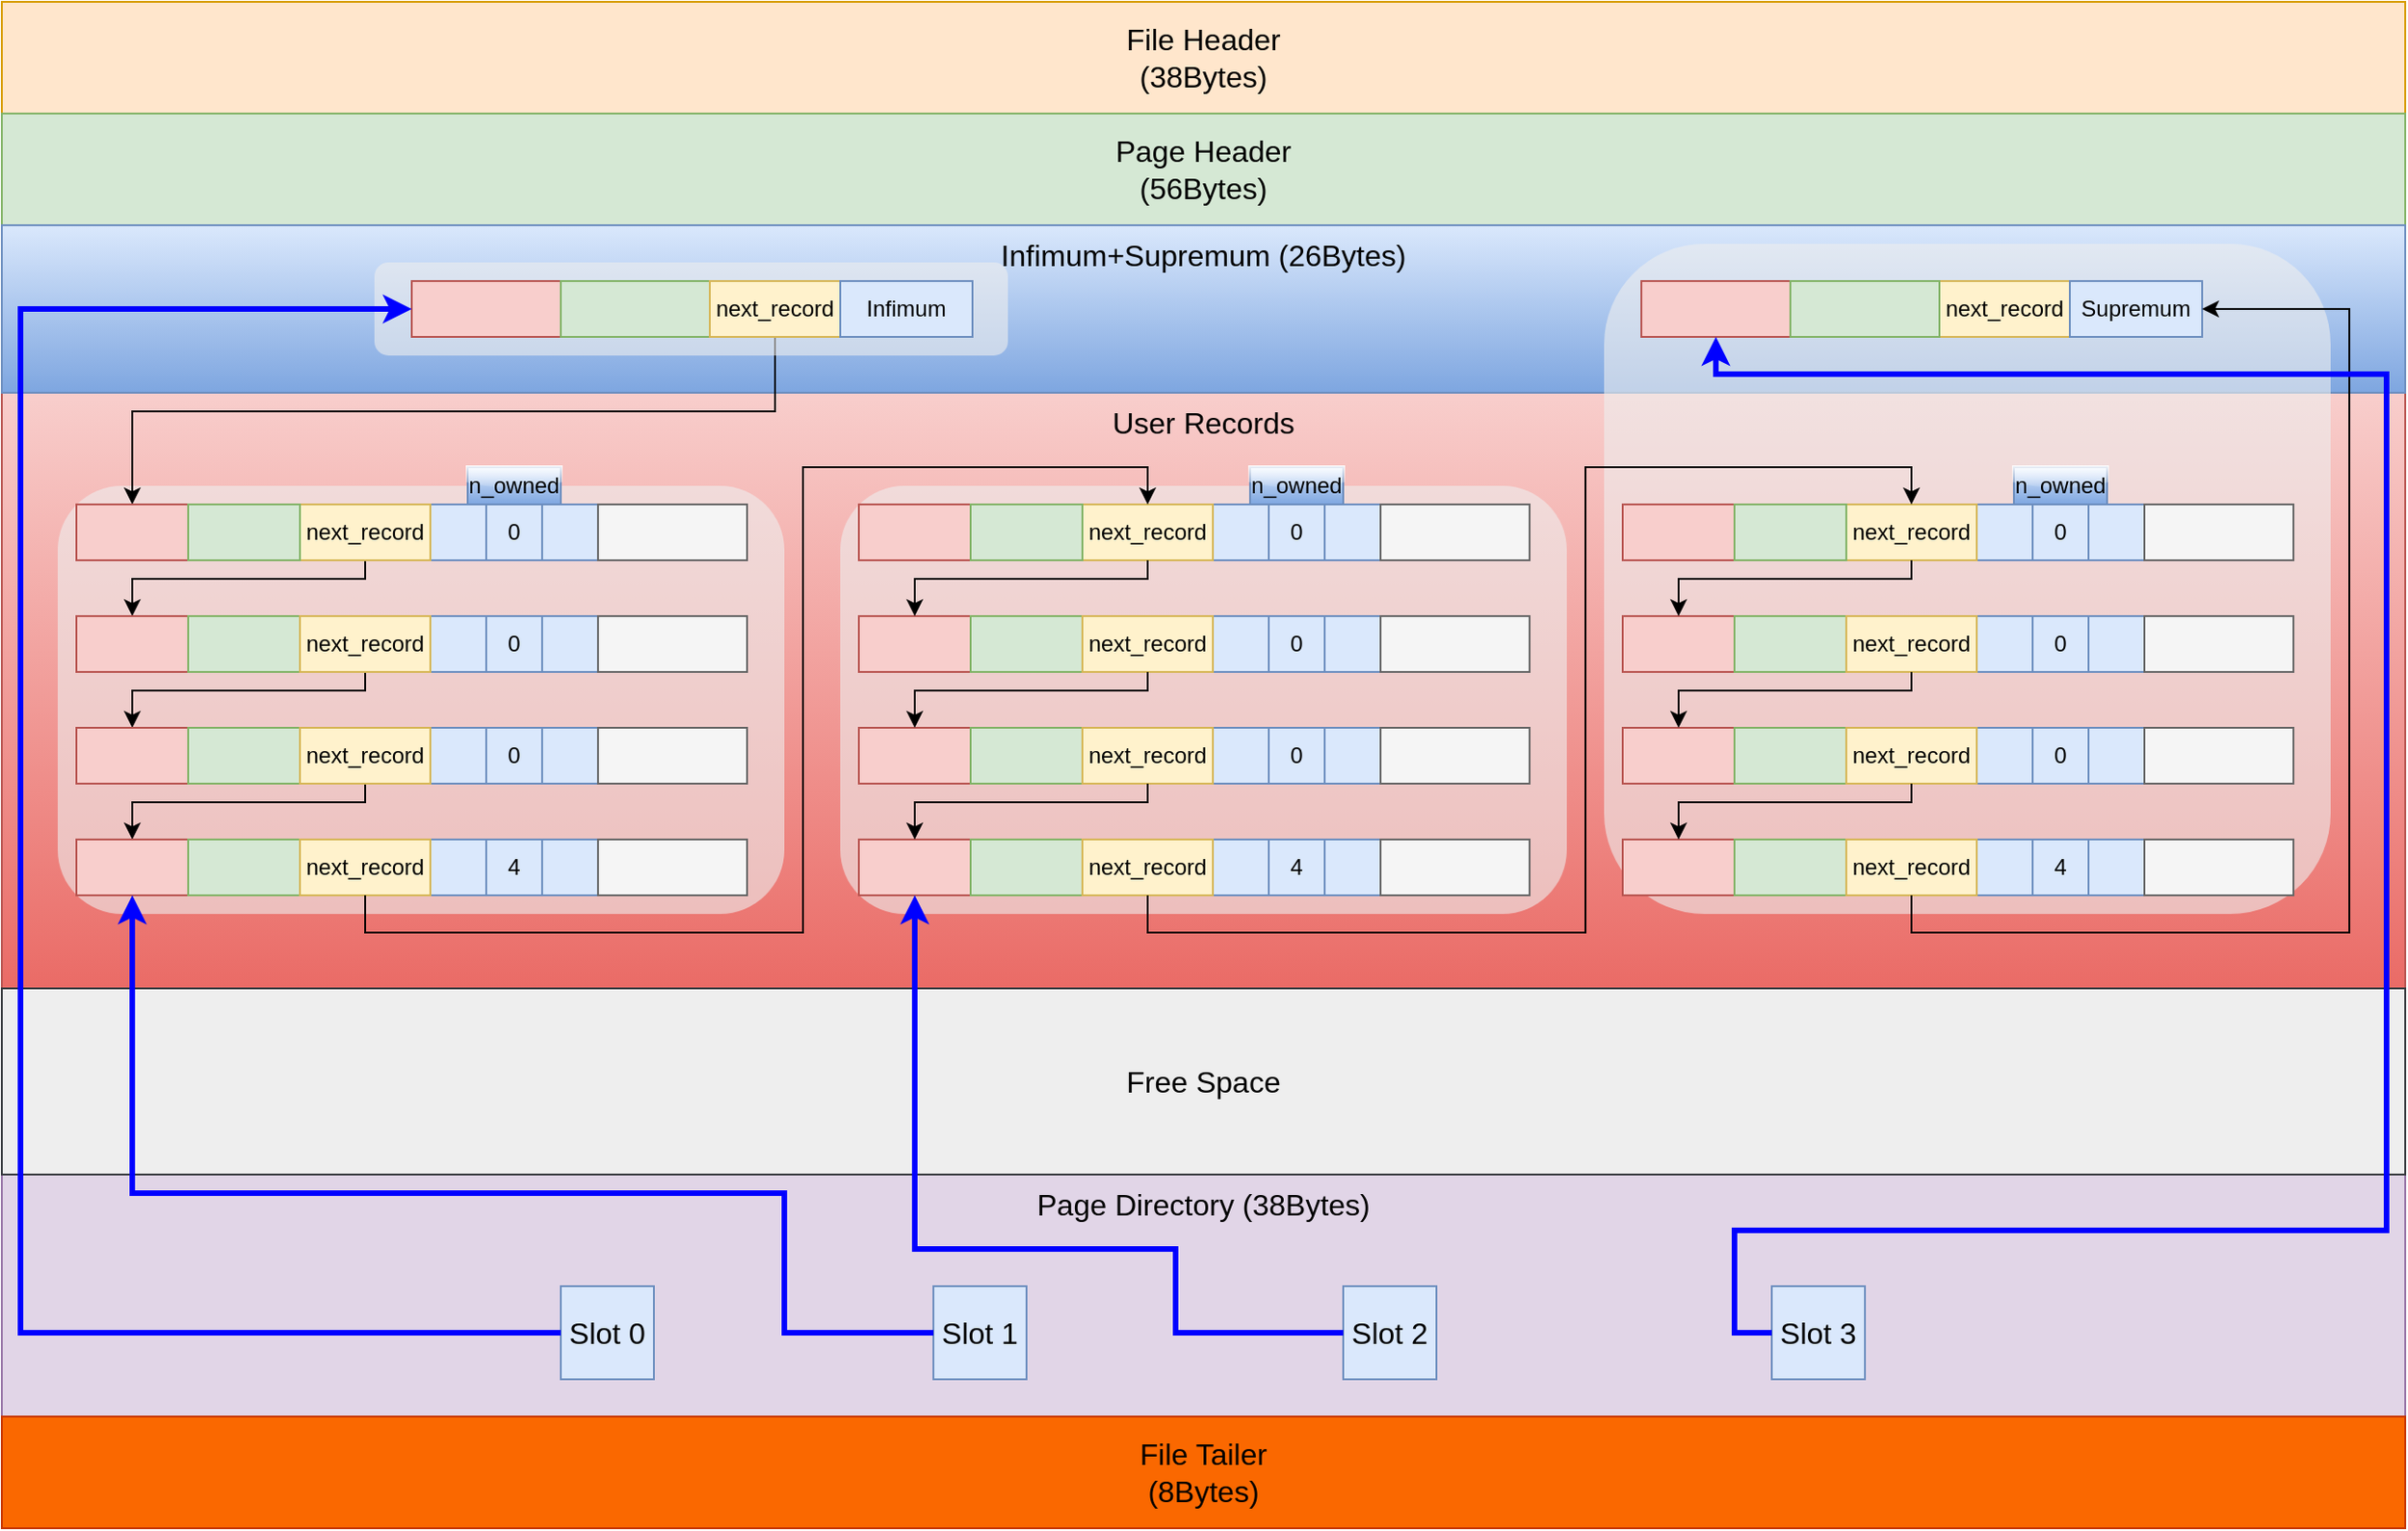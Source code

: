 <mxfile version="21.6.8" type="device">
  <diagram name="第 1 页" id="ksMsuuioC594yyuCfUyl">
    <mxGraphModel dx="2049" dy="1263" grid="1" gridSize="10" guides="1" tooltips="1" connect="1" arrows="1" fold="1" page="1" pageScale="1" pageWidth="827" pageHeight="1169" math="0" shadow="0">
      <root>
        <mxCell id="0" />
        <mxCell id="1" parent="0" />
        <mxCell id="JVqYv_aj_eOmtdZaUUa7-31" value="&lt;font style=&quot;font-size: 16px;&quot;&gt;User Records&lt;/font&gt;" style="rounded=0;whiteSpace=wrap;html=1;verticalAlign=top;fillColor=#f8cecc;gradientColor=#ea6b66;strokeColor=#b85450;" vertex="1" parent="1">
          <mxGeometry x="180" y="370" width="1290" height="320" as="geometry" />
        </mxCell>
        <mxCell id="JVqYv_aj_eOmtdZaUUa7-76" value="" style="rounded=1;whiteSpace=wrap;html=1;fillColor=#eeeeee;strokeColor=none;opacity=60;dashed=1;" vertex="1" parent="1">
          <mxGeometry x="210" y="420" width="390" height="230" as="geometry" />
        </mxCell>
        <mxCell id="JVqYv_aj_eOmtdZaUUa7-26" value="&lt;font style=&quot;font-size: 16px;&quot;&gt;File Header&lt;br&gt;(38Bytes)&lt;/font&gt;" style="rounded=0;whiteSpace=wrap;html=1;fillColor=#ffe6cc;strokeColor=#d79b00;" vertex="1" parent="1">
          <mxGeometry x="180" y="160" width="1290" height="60" as="geometry" />
        </mxCell>
        <mxCell id="JVqYv_aj_eOmtdZaUUa7-28" value="&lt;font style=&quot;font-size: 16px;&quot;&gt;Page Header&lt;br&gt;(56Bytes)&lt;/font&gt;" style="rounded=0;whiteSpace=wrap;html=1;fillColor=#d5e8d4;strokeColor=#82b366;" vertex="1" parent="1">
          <mxGeometry x="180" y="220" width="1290" height="60" as="geometry" />
        </mxCell>
        <mxCell id="JVqYv_aj_eOmtdZaUUa7-29" value="&lt;font style=&quot;font-size: 16px;&quot;&gt;Page Directory (38Bytes)&lt;/font&gt;" style="rounded=0;whiteSpace=wrap;html=1;verticalAlign=top;fillColor=#e1d5e7;strokeColor=#9673a6;" vertex="1" parent="1">
          <mxGeometry x="180" y="790" width="1290" height="130" as="geometry" />
        </mxCell>
        <mxCell id="JVqYv_aj_eOmtdZaUUa7-30" value="&lt;font style=&quot;font-size: 16px;&quot;&gt;Infimum+Supremum (26Bytes)&lt;/font&gt;" style="rounded=0;whiteSpace=wrap;html=1;verticalAlign=top;fillColor=#dae8fc;strokeColor=#6c8ebf;gradientColor=#7ea6e0;" vertex="1" parent="1">
          <mxGeometry x="180" y="280" width="1290" height="90" as="geometry" />
        </mxCell>
        <mxCell id="JVqYv_aj_eOmtdZaUUa7-32" value="&lt;font style=&quot;font-size: 16px;&quot;&gt;Free Space&lt;/font&gt;" style="rounded=0;whiteSpace=wrap;html=1;fillColor=#eeeeee;strokeColor=#36393d;" vertex="1" parent="1">
          <mxGeometry x="180" y="690" width="1290" height="100" as="geometry" />
        </mxCell>
        <mxCell id="JVqYv_aj_eOmtdZaUUa7-33" value="&lt;font style=&quot;font-size: 16px;&quot;&gt;File Tailer&lt;br&gt;(8Bytes)&lt;/font&gt;" style="rounded=0;whiteSpace=wrap;html=1;fillColor=#fa6800;fontColor=#000000;strokeColor=#C73500;" vertex="1" parent="1">
          <mxGeometry x="180" y="920" width="1290" height="60" as="geometry" />
        </mxCell>
        <mxCell id="JVqYv_aj_eOmtdZaUUa7-69" style="edgeStyle=orthogonalEdgeStyle;rounded=0;orthogonalLoop=1;jettySize=auto;html=1;exitX=0.5;exitY=1;exitDx=0;exitDy=0;entryX=0.5;entryY=0;entryDx=0;entryDy=0;" edge="1" parent="1" source="JVqYv_aj_eOmtdZaUUa7-42" target="JVqYv_aj_eOmtdZaUUa7-52">
          <mxGeometry relative="1" as="geometry">
            <Array as="points">
              <mxPoint x="375" y="470" />
              <mxPoint x="250" y="470" />
            </Array>
          </mxGeometry>
        </mxCell>
        <mxCell id="JVqYv_aj_eOmtdZaUUa7-73" style="edgeStyle=orthogonalEdgeStyle;rounded=0;orthogonalLoop=1;jettySize=auto;html=1;exitX=0.5;exitY=1;exitDx=0;exitDy=0;entryX=0.5;entryY=0;entryDx=0;entryDy=0;" edge="1" parent="1" source="JVqYv_aj_eOmtdZaUUa7-58" target="JVqYv_aj_eOmtdZaUUa7-60">
          <mxGeometry relative="1" as="geometry">
            <Array as="points">
              <mxPoint x="375" y="530" />
              <mxPoint x="250" y="530" />
            </Array>
          </mxGeometry>
        </mxCell>
        <mxCell id="JVqYv_aj_eOmtdZaUUa7-74" style="edgeStyle=orthogonalEdgeStyle;rounded=0;orthogonalLoop=1;jettySize=auto;html=1;exitX=0.5;exitY=1;exitDx=0;exitDy=0;entryX=0.5;entryY=0;entryDx=0;entryDy=0;" edge="1" parent="1" source="JVqYv_aj_eOmtdZaUUa7-37" target="JVqYv_aj_eOmtdZaUUa7-19">
          <mxGeometry relative="1" as="geometry">
            <Array as="points">
              <mxPoint x="595" y="380" />
              <mxPoint x="250" y="380" />
            </Array>
          </mxGeometry>
        </mxCell>
        <mxCell id="JVqYv_aj_eOmtdZaUUa7-82" value="&lt;font style=&quot;font-size: 16px;&quot;&gt;&lt;font style=&quot;font-size: 16px;&quot;&gt;Slot &lt;/font&gt;0&lt;/font&gt;" style="rounded=0;whiteSpace=wrap;html=1;fillColor=#dae8fc;strokeColor=#6c8ebf;" vertex="1" parent="1">
          <mxGeometry x="480" y="850" width="50" height="50" as="geometry" />
        </mxCell>
        <mxCell id="JVqYv_aj_eOmtdZaUUa7-96" style="edgeStyle=orthogonalEdgeStyle;rounded=0;orthogonalLoop=1;jettySize=auto;html=1;exitX=0.5;exitY=1;exitDx=0;exitDy=0;entryX=0.5;entryY=0;entryDx=0;entryDy=0;" edge="1" parent="1" source="JVqYv_aj_eOmtdZaUUa7-66" target="JVqYv_aj_eOmtdZaUUa7-89">
          <mxGeometry relative="1" as="geometry">
            <Array as="points">
              <mxPoint x="375" y="590" />
              <mxPoint x="250" y="590" />
            </Array>
          </mxGeometry>
        </mxCell>
        <mxCell id="JVqYv_aj_eOmtdZaUUa7-97" value="" style="group" vertex="1" connectable="0" parent="1">
          <mxGeometry x="220" y="490" width="360" height="30" as="geometry" />
        </mxCell>
        <mxCell id="JVqYv_aj_eOmtdZaUUa7-52" value="" style="rounded=0;whiteSpace=wrap;html=1;fillColor=#f8cecc;strokeColor=#b85450;" vertex="1" parent="JVqYv_aj_eOmtdZaUUa7-97">
          <mxGeometry width="60" height="30" as="geometry" />
        </mxCell>
        <mxCell id="JVqYv_aj_eOmtdZaUUa7-53" value="" style="rounded=0;whiteSpace=wrap;html=1;fillColor=#d5e8d4;strokeColor=#82b366;" vertex="1" parent="JVqYv_aj_eOmtdZaUUa7-97">
          <mxGeometry x="60" width="60" height="30" as="geometry" />
        </mxCell>
        <mxCell id="JVqYv_aj_eOmtdZaUUa7-54" value="" style="rounded=0;whiteSpace=wrap;html=1;fillColor=#dae8fc;strokeColor=#6c8ebf;" vertex="1" parent="JVqYv_aj_eOmtdZaUUa7-97">
          <mxGeometry x="190" width="30" height="30" as="geometry" />
        </mxCell>
        <mxCell id="JVqYv_aj_eOmtdZaUUa7-55" value="0" style="rounded=0;whiteSpace=wrap;html=1;fillColor=#dae8fc;strokeColor=#6c8ebf;" vertex="1" parent="JVqYv_aj_eOmtdZaUUa7-97">
          <mxGeometry x="220" width="30" height="30" as="geometry" />
        </mxCell>
        <mxCell id="JVqYv_aj_eOmtdZaUUa7-56" value="" style="rounded=0;whiteSpace=wrap;html=1;fillColor=#dae8fc;strokeColor=#6c8ebf;" vertex="1" parent="JVqYv_aj_eOmtdZaUUa7-97">
          <mxGeometry x="250" width="30" height="30" as="geometry" />
        </mxCell>
        <mxCell id="JVqYv_aj_eOmtdZaUUa7-57" value="" style="rounded=0;whiteSpace=wrap;html=1;fillColor=#f5f5f5;fontColor=#333333;strokeColor=#666666;" vertex="1" parent="JVqYv_aj_eOmtdZaUUa7-97">
          <mxGeometry x="280" width="80" height="30" as="geometry" />
        </mxCell>
        <mxCell id="JVqYv_aj_eOmtdZaUUa7-58" value="&lt;font style=&quot;font-size: 12px;&quot;&gt;next_record&lt;/font&gt;" style="rounded=0;whiteSpace=wrap;html=1;fillColor=#fff2cc;strokeColor=#d6b656;" vertex="1" parent="JVqYv_aj_eOmtdZaUUa7-97">
          <mxGeometry x="120" width="70" height="30" as="geometry" />
        </mxCell>
        <mxCell id="JVqYv_aj_eOmtdZaUUa7-99" value="" style="group" vertex="1" connectable="0" parent="1">
          <mxGeometry x="220" y="550" width="360" height="30" as="geometry" />
        </mxCell>
        <mxCell id="JVqYv_aj_eOmtdZaUUa7-60" value="" style="rounded=0;whiteSpace=wrap;html=1;fillColor=#f8cecc;strokeColor=#b85450;" vertex="1" parent="JVqYv_aj_eOmtdZaUUa7-99">
          <mxGeometry width="60" height="30" as="geometry" />
        </mxCell>
        <mxCell id="JVqYv_aj_eOmtdZaUUa7-61" value="" style="rounded=0;whiteSpace=wrap;html=1;fillColor=#d5e8d4;strokeColor=#82b366;" vertex="1" parent="JVqYv_aj_eOmtdZaUUa7-99">
          <mxGeometry x="60" width="60" height="30" as="geometry" />
        </mxCell>
        <mxCell id="JVqYv_aj_eOmtdZaUUa7-62" value="" style="rounded=0;whiteSpace=wrap;html=1;fillColor=#dae8fc;strokeColor=#6c8ebf;" vertex="1" parent="JVqYv_aj_eOmtdZaUUa7-99">
          <mxGeometry x="190" width="30" height="30" as="geometry" />
        </mxCell>
        <mxCell id="JVqYv_aj_eOmtdZaUUa7-63" value="0" style="rounded=0;whiteSpace=wrap;html=1;fillColor=#dae8fc;strokeColor=#6c8ebf;" vertex="1" parent="JVqYv_aj_eOmtdZaUUa7-99">
          <mxGeometry x="220" width="30" height="30" as="geometry" />
        </mxCell>
        <mxCell id="JVqYv_aj_eOmtdZaUUa7-64" value="" style="rounded=0;whiteSpace=wrap;html=1;fillColor=#dae8fc;strokeColor=#6c8ebf;" vertex="1" parent="JVqYv_aj_eOmtdZaUUa7-99">
          <mxGeometry x="250" width="30" height="30" as="geometry" />
        </mxCell>
        <mxCell id="JVqYv_aj_eOmtdZaUUa7-65" value="" style="rounded=0;whiteSpace=wrap;html=1;fillColor=#f5f5f5;fontColor=#333333;strokeColor=#666666;" vertex="1" parent="JVqYv_aj_eOmtdZaUUa7-99">
          <mxGeometry x="280" width="80" height="30" as="geometry" />
        </mxCell>
        <mxCell id="JVqYv_aj_eOmtdZaUUa7-66" value="&lt;font style=&quot;font-size: 12px;&quot;&gt;next_record&lt;/font&gt;" style="rounded=0;whiteSpace=wrap;html=1;fillColor=#fff2cc;strokeColor=#d6b656;" vertex="1" parent="JVqYv_aj_eOmtdZaUUa7-99">
          <mxGeometry x="120" width="70" height="30" as="geometry" />
        </mxCell>
        <mxCell id="JVqYv_aj_eOmtdZaUUa7-100" value="" style="group" vertex="1" connectable="0" parent="1">
          <mxGeometry x="220" y="610" width="360" height="30" as="geometry" />
        </mxCell>
        <mxCell id="JVqYv_aj_eOmtdZaUUa7-89" value="" style="rounded=0;whiteSpace=wrap;html=1;fillColor=#f8cecc;strokeColor=#b85450;" vertex="1" parent="JVqYv_aj_eOmtdZaUUa7-100">
          <mxGeometry width="60" height="30" as="geometry" />
        </mxCell>
        <mxCell id="JVqYv_aj_eOmtdZaUUa7-90" value="" style="rounded=0;whiteSpace=wrap;html=1;fillColor=#d5e8d4;strokeColor=#82b366;" vertex="1" parent="JVqYv_aj_eOmtdZaUUa7-100">
          <mxGeometry x="60" width="60" height="30" as="geometry" />
        </mxCell>
        <mxCell id="JVqYv_aj_eOmtdZaUUa7-91" value="" style="rounded=0;whiteSpace=wrap;html=1;fillColor=#dae8fc;strokeColor=#6c8ebf;" vertex="1" parent="JVqYv_aj_eOmtdZaUUa7-100">
          <mxGeometry x="190" width="30" height="30" as="geometry" />
        </mxCell>
        <mxCell id="JVqYv_aj_eOmtdZaUUa7-92" value="4" style="rounded=0;whiteSpace=wrap;html=1;fillColor=#dae8fc;strokeColor=#6c8ebf;" vertex="1" parent="JVqYv_aj_eOmtdZaUUa7-100">
          <mxGeometry x="220" width="30" height="30" as="geometry" />
        </mxCell>
        <mxCell id="JVqYv_aj_eOmtdZaUUa7-93" value="" style="rounded=0;whiteSpace=wrap;html=1;fillColor=#dae8fc;strokeColor=#6c8ebf;" vertex="1" parent="JVqYv_aj_eOmtdZaUUa7-100">
          <mxGeometry x="250" width="30" height="30" as="geometry" />
        </mxCell>
        <mxCell id="JVqYv_aj_eOmtdZaUUa7-94" value="" style="rounded=0;whiteSpace=wrap;html=1;fillColor=#f5f5f5;fontColor=#333333;strokeColor=#666666;" vertex="1" parent="JVqYv_aj_eOmtdZaUUa7-100">
          <mxGeometry x="280" width="80" height="30" as="geometry" />
        </mxCell>
        <mxCell id="JVqYv_aj_eOmtdZaUUa7-95" value="&lt;font style=&quot;font-size: 12px;&quot;&gt;next_record&lt;/font&gt;" style="rounded=0;whiteSpace=wrap;html=1;fillColor=#fff2cc;strokeColor=#d6b656;" vertex="1" parent="JVqYv_aj_eOmtdZaUUa7-100">
          <mxGeometry x="120" width="70" height="30" as="geometry" />
        </mxCell>
        <mxCell id="JVqYv_aj_eOmtdZaUUa7-101" value="" style="group" vertex="1" connectable="0" parent="1">
          <mxGeometry x="220" y="430" width="360" height="30" as="geometry" />
        </mxCell>
        <mxCell id="JVqYv_aj_eOmtdZaUUa7-19" value="" style="rounded=0;whiteSpace=wrap;html=1;fillColor=#f8cecc;strokeColor=#b85450;" vertex="1" parent="JVqYv_aj_eOmtdZaUUa7-101">
          <mxGeometry width="60" height="30" as="geometry" />
        </mxCell>
        <mxCell id="JVqYv_aj_eOmtdZaUUa7-22" value="" style="rounded=0;whiteSpace=wrap;html=1;fillColor=#dae8fc;strokeColor=#6c8ebf;" vertex="1" parent="JVqYv_aj_eOmtdZaUUa7-101">
          <mxGeometry x="190" width="30" height="30" as="geometry" />
        </mxCell>
        <mxCell id="JVqYv_aj_eOmtdZaUUa7-23" value="0" style="rounded=0;whiteSpace=wrap;html=1;fillColor=#dae8fc;strokeColor=#6c8ebf;" vertex="1" parent="JVqYv_aj_eOmtdZaUUa7-101">
          <mxGeometry x="220" width="30" height="30" as="geometry" />
        </mxCell>
        <mxCell id="JVqYv_aj_eOmtdZaUUa7-24" value="" style="rounded=0;whiteSpace=wrap;html=1;fillColor=#dae8fc;strokeColor=#6c8ebf;" vertex="1" parent="JVqYv_aj_eOmtdZaUUa7-101">
          <mxGeometry x="250" width="30" height="30" as="geometry" />
        </mxCell>
        <mxCell id="JVqYv_aj_eOmtdZaUUa7-25" value="" style="rounded=0;whiteSpace=wrap;html=1;fillColor=#f5f5f5;fontColor=#333333;strokeColor=#666666;" vertex="1" parent="JVqYv_aj_eOmtdZaUUa7-101">
          <mxGeometry x="280" width="80" height="30" as="geometry" />
        </mxCell>
        <mxCell id="JVqYv_aj_eOmtdZaUUa7-42" value="&lt;font style=&quot;font-size: 12px;&quot;&gt;next_record&lt;/font&gt;" style="rounded=0;whiteSpace=wrap;html=1;fillColor=#fff2cc;strokeColor=#d6b656;" vertex="1" parent="JVqYv_aj_eOmtdZaUUa7-101">
          <mxGeometry x="120" width="70" height="30" as="geometry" />
        </mxCell>
        <mxCell id="JVqYv_aj_eOmtdZaUUa7-20" value="" style="rounded=0;whiteSpace=wrap;html=1;fillColor=#d5e8d4;strokeColor=#82b366;" vertex="1" parent="JVqYv_aj_eOmtdZaUUa7-101">
          <mxGeometry x="60" width="60" height="30" as="geometry" />
        </mxCell>
        <mxCell id="JVqYv_aj_eOmtdZaUUa7-135" value="" style="group" vertex="1" connectable="0" parent="1">
          <mxGeometry x="630" y="420" width="390" height="230" as="geometry" />
        </mxCell>
        <mxCell id="JVqYv_aj_eOmtdZaUUa7-102" value="" style="rounded=1;whiteSpace=wrap;html=1;fillColor=#eeeeee;strokeColor=none;opacity=60;dashed=1;" vertex="1" parent="JVqYv_aj_eOmtdZaUUa7-135">
          <mxGeometry width="390" height="230" as="geometry" />
        </mxCell>
        <mxCell id="JVqYv_aj_eOmtdZaUUa7-103" value="" style="group" vertex="1" connectable="0" parent="JVqYv_aj_eOmtdZaUUa7-135">
          <mxGeometry x="10" y="70" width="360" height="30" as="geometry" />
        </mxCell>
        <mxCell id="JVqYv_aj_eOmtdZaUUa7-104" value="" style="rounded=0;whiteSpace=wrap;html=1;fillColor=#f8cecc;strokeColor=#b85450;" vertex="1" parent="JVqYv_aj_eOmtdZaUUa7-103">
          <mxGeometry width="60" height="30" as="geometry" />
        </mxCell>
        <mxCell id="JVqYv_aj_eOmtdZaUUa7-105" value="" style="rounded=0;whiteSpace=wrap;html=1;fillColor=#d5e8d4;strokeColor=#82b366;" vertex="1" parent="JVqYv_aj_eOmtdZaUUa7-103">
          <mxGeometry x="60" width="60" height="30" as="geometry" />
        </mxCell>
        <mxCell id="JVqYv_aj_eOmtdZaUUa7-106" value="" style="rounded=0;whiteSpace=wrap;html=1;fillColor=#dae8fc;strokeColor=#6c8ebf;" vertex="1" parent="JVqYv_aj_eOmtdZaUUa7-103">
          <mxGeometry x="190" width="30" height="30" as="geometry" />
        </mxCell>
        <mxCell id="JVqYv_aj_eOmtdZaUUa7-107" value="0" style="rounded=0;whiteSpace=wrap;html=1;fillColor=#dae8fc;strokeColor=#6c8ebf;" vertex="1" parent="JVqYv_aj_eOmtdZaUUa7-103">
          <mxGeometry x="220" width="30" height="30" as="geometry" />
        </mxCell>
        <mxCell id="JVqYv_aj_eOmtdZaUUa7-108" value="" style="rounded=0;whiteSpace=wrap;html=1;fillColor=#dae8fc;strokeColor=#6c8ebf;" vertex="1" parent="JVqYv_aj_eOmtdZaUUa7-103">
          <mxGeometry x="250" width="30" height="30" as="geometry" />
        </mxCell>
        <mxCell id="JVqYv_aj_eOmtdZaUUa7-109" value="" style="rounded=0;whiteSpace=wrap;html=1;fillColor=#f5f5f5;fontColor=#333333;strokeColor=#666666;" vertex="1" parent="JVqYv_aj_eOmtdZaUUa7-103">
          <mxGeometry x="280" width="80" height="30" as="geometry" />
        </mxCell>
        <mxCell id="JVqYv_aj_eOmtdZaUUa7-110" value="&lt;font style=&quot;font-size: 12px;&quot;&gt;next_record&lt;/font&gt;" style="rounded=0;whiteSpace=wrap;html=1;fillColor=#fff2cc;strokeColor=#d6b656;" vertex="1" parent="JVqYv_aj_eOmtdZaUUa7-103">
          <mxGeometry x="120" width="70" height="30" as="geometry" />
        </mxCell>
        <mxCell id="JVqYv_aj_eOmtdZaUUa7-111" value="" style="group" vertex="1" connectable="0" parent="JVqYv_aj_eOmtdZaUUa7-135">
          <mxGeometry x="10" y="130" width="360" height="30" as="geometry" />
        </mxCell>
        <mxCell id="JVqYv_aj_eOmtdZaUUa7-112" value="" style="rounded=0;whiteSpace=wrap;html=1;fillColor=#f8cecc;strokeColor=#b85450;" vertex="1" parent="JVqYv_aj_eOmtdZaUUa7-111">
          <mxGeometry width="60" height="30" as="geometry" />
        </mxCell>
        <mxCell id="JVqYv_aj_eOmtdZaUUa7-113" value="" style="rounded=0;whiteSpace=wrap;html=1;fillColor=#d5e8d4;strokeColor=#82b366;" vertex="1" parent="JVqYv_aj_eOmtdZaUUa7-111">
          <mxGeometry x="60" width="60" height="30" as="geometry" />
        </mxCell>
        <mxCell id="JVqYv_aj_eOmtdZaUUa7-114" value="" style="rounded=0;whiteSpace=wrap;html=1;fillColor=#dae8fc;strokeColor=#6c8ebf;" vertex="1" parent="JVqYv_aj_eOmtdZaUUa7-111">
          <mxGeometry x="190" width="30" height="30" as="geometry" />
        </mxCell>
        <mxCell id="JVqYv_aj_eOmtdZaUUa7-115" value="0" style="rounded=0;whiteSpace=wrap;html=1;fillColor=#dae8fc;strokeColor=#6c8ebf;" vertex="1" parent="JVqYv_aj_eOmtdZaUUa7-111">
          <mxGeometry x="220" width="30" height="30" as="geometry" />
        </mxCell>
        <mxCell id="JVqYv_aj_eOmtdZaUUa7-116" value="" style="rounded=0;whiteSpace=wrap;html=1;fillColor=#dae8fc;strokeColor=#6c8ebf;" vertex="1" parent="JVqYv_aj_eOmtdZaUUa7-111">
          <mxGeometry x="250" width="30" height="30" as="geometry" />
        </mxCell>
        <mxCell id="JVqYv_aj_eOmtdZaUUa7-117" value="" style="rounded=0;whiteSpace=wrap;html=1;fillColor=#f5f5f5;fontColor=#333333;strokeColor=#666666;" vertex="1" parent="JVqYv_aj_eOmtdZaUUa7-111">
          <mxGeometry x="280" width="80" height="30" as="geometry" />
        </mxCell>
        <mxCell id="JVqYv_aj_eOmtdZaUUa7-118" value="&lt;font style=&quot;font-size: 12px;&quot;&gt;next_record&lt;/font&gt;" style="rounded=0;whiteSpace=wrap;html=1;fillColor=#fff2cc;strokeColor=#d6b656;" vertex="1" parent="JVqYv_aj_eOmtdZaUUa7-111">
          <mxGeometry x="120" width="70" height="30" as="geometry" />
        </mxCell>
        <mxCell id="JVqYv_aj_eOmtdZaUUa7-119" value="" style="group" vertex="1" connectable="0" parent="JVqYv_aj_eOmtdZaUUa7-135">
          <mxGeometry x="10" y="190" width="360" height="30" as="geometry" />
        </mxCell>
        <mxCell id="JVqYv_aj_eOmtdZaUUa7-120" value="" style="rounded=0;whiteSpace=wrap;html=1;fillColor=#f8cecc;strokeColor=#b85450;" vertex="1" parent="JVqYv_aj_eOmtdZaUUa7-119">
          <mxGeometry width="60" height="30" as="geometry" />
        </mxCell>
        <mxCell id="JVqYv_aj_eOmtdZaUUa7-121" value="" style="rounded=0;whiteSpace=wrap;html=1;fillColor=#d5e8d4;strokeColor=#82b366;" vertex="1" parent="JVqYv_aj_eOmtdZaUUa7-119">
          <mxGeometry x="60" width="60" height="30" as="geometry" />
        </mxCell>
        <mxCell id="JVqYv_aj_eOmtdZaUUa7-122" value="" style="rounded=0;whiteSpace=wrap;html=1;fillColor=#dae8fc;strokeColor=#6c8ebf;" vertex="1" parent="JVqYv_aj_eOmtdZaUUa7-119">
          <mxGeometry x="190" width="30" height="30" as="geometry" />
        </mxCell>
        <mxCell id="JVqYv_aj_eOmtdZaUUa7-123" value="4" style="rounded=0;whiteSpace=wrap;html=1;fillColor=#dae8fc;strokeColor=#6c8ebf;" vertex="1" parent="JVqYv_aj_eOmtdZaUUa7-119">
          <mxGeometry x="220" width="30" height="30" as="geometry" />
        </mxCell>
        <mxCell id="JVqYv_aj_eOmtdZaUUa7-124" value="" style="rounded=0;whiteSpace=wrap;html=1;fillColor=#dae8fc;strokeColor=#6c8ebf;" vertex="1" parent="JVqYv_aj_eOmtdZaUUa7-119">
          <mxGeometry x="250" width="30" height="30" as="geometry" />
        </mxCell>
        <mxCell id="JVqYv_aj_eOmtdZaUUa7-125" value="" style="rounded=0;whiteSpace=wrap;html=1;fillColor=#f5f5f5;fontColor=#333333;strokeColor=#666666;" vertex="1" parent="JVqYv_aj_eOmtdZaUUa7-119">
          <mxGeometry x="280" width="80" height="30" as="geometry" />
        </mxCell>
        <mxCell id="JVqYv_aj_eOmtdZaUUa7-126" value="&lt;font style=&quot;font-size: 12px;&quot;&gt;next_record&lt;/font&gt;" style="rounded=0;whiteSpace=wrap;html=1;fillColor=#fff2cc;strokeColor=#d6b656;" vertex="1" parent="JVqYv_aj_eOmtdZaUUa7-119">
          <mxGeometry x="120" width="70" height="30" as="geometry" />
        </mxCell>
        <mxCell id="JVqYv_aj_eOmtdZaUUa7-127" value="" style="group" vertex="1" connectable="0" parent="JVqYv_aj_eOmtdZaUUa7-135">
          <mxGeometry x="10" y="10" width="360" height="30" as="geometry" />
        </mxCell>
        <mxCell id="JVqYv_aj_eOmtdZaUUa7-128" value="" style="rounded=0;whiteSpace=wrap;html=1;fillColor=#f8cecc;strokeColor=#b85450;" vertex="1" parent="JVqYv_aj_eOmtdZaUUa7-127">
          <mxGeometry width="60" height="30" as="geometry" />
        </mxCell>
        <mxCell id="JVqYv_aj_eOmtdZaUUa7-129" value="" style="rounded=0;whiteSpace=wrap;html=1;fillColor=#dae8fc;strokeColor=#6c8ebf;" vertex="1" parent="JVqYv_aj_eOmtdZaUUa7-127">
          <mxGeometry x="190" width="30" height="30" as="geometry" />
        </mxCell>
        <mxCell id="JVqYv_aj_eOmtdZaUUa7-130" value="0" style="rounded=0;whiteSpace=wrap;html=1;fillColor=#dae8fc;strokeColor=#6c8ebf;" vertex="1" parent="JVqYv_aj_eOmtdZaUUa7-127">
          <mxGeometry x="220" width="30" height="30" as="geometry" />
        </mxCell>
        <mxCell id="JVqYv_aj_eOmtdZaUUa7-131" value="" style="rounded=0;whiteSpace=wrap;html=1;fillColor=#dae8fc;strokeColor=#6c8ebf;" vertex="1" parent="JVqYv_aj_eOmtdZaUUa7-127">
          <mxGeometry x="250" width="30" height="30" as="geometry" />
        </mxCell>
        <mxCell id="JVqYv_aj_eOmtdZaUUa7-132" value="" style="rounded=0;whiteSpace=wrap;html=1;fillColor=#f5f5f5;fontColor=#333333;strokeColor=#666666;" vertex="1" parent="JVqYv_aj_eOmtdZaUUa7-127">
          <mxGeometry x="280" width="80" height="30" as="geometry" />
        </mxCell>
        <mxCell id="JVqYv_aj_eOmtdZaUUa7-133" value="&lt;font style=&quot;font-size: 12px;&quot;&gt;next_record&lt;/font&gt;" style="rounded=0;whiteSpace=wrap;html=1;fillColor=#fff2cc;strokeColor=#d6b656;" vertex="1" parent="JVqYv_aj_eOmtdZaUUa7-127">
          <mxGeometry x="120" width="70" height="30" as="geometry" />
        </mxCell>
        <mxCell id="JVqYv_aj_eOmtdZaUUa7-134" value="" style="rounded=0;whiteSpace=wrap;html=1;fillColor=#d5e8d4;strokeColor=#82b366;" vertex="1" parent="JVqYv_aj_eOmtdZaUUa7-127">
          <mxGeometry x="60" width="60" height="30" as="geometry" />
        </mxCell>
        <mxCell id="JVqYv_aj_eOmtdZaUUa7-170" style="edgeStyle=orthogonalEdgeStyle;rounded=0;orthogonalLoop=1;jettySize=auto;html=1;exitX=0.5;exitY=1;exitDx=0;exitDy=0;entryX=0.5;entryY=0;entryDx=0;entryDy=0;" edge="1" parent="JVqYv_aj_eOmtdZaUUa7-135">
          <mxGeometry relative="1" as="geometry">
            <mxPoint x="165" y="40" as="sourcePoint" />
            <mxPoint x="40" y="70" as="targetPoint" />
            <Array as="points">
              <mxPoint x="165" y="50" />
              <mxPoint x="40" y="50" />
            </Array>
          </mxGeometry>
        </mxCell>
        <mxCell id="JVqYv_aj_eOmtdZaUUa7-171" style="edgeStyle=orthogonalEdgeStyle;rounded=0;orthogonalLoop=1;jettySize=auto;html=1;exitX=0.5;exitY=1;exitDx=0;exitDy=0;entryX=0.5;entryY=0;entryDx=0;entryDy=0;" edge="1" parent="JVqYv_aj_eOmtdZaUUa7-135">
          <mxGeometry relative="1" as="geometry">
            <mxPoint x="165" y="100" as="sourcePoint" />
            <mxPoint x="40" y="130" as="targetPoint" />
            <Array as="points">
              <mxPoint x="165" y="110" />
              <mxPoint x="40" y="110" />
            </Array>
          </mxGeometry>
        </mxCell>
        <mxCell id="JVqYv_aj_eOmtdZaUUa7-172" style="edgeStyle=orthogonalEdgeStyle;rounded=0;orthogonalLoop=1;jettySize=auto;html=1;exitX=0.5;exitY=1;exitDx=0;exitDy=0;entryX=0.5;entryY=0;entryDx=0;entryDy=0;" edge="1" parent="JVqYv_aj_eOmtdZaUUa7-135">
          <mxGeometry relative="1" as="geometry">
            <mxPoint x="165" y="160" as="sourcePoint" />
            <mxPoint x="40" y="190" as="targetPoint" />
            <Array as="points">
              <mxPoint x="165" y="170" />
              <mxPoint x="40" y="170" />
            </Array>
          </mxGeometry>
        </mxCell>
        <mxCell id="JVqYv_aj_eOmtdZaUUa7-173" value="n_owned" style="rounded=0;whiteSpace=wrap;html=1;glass=1;fillColor=#dae8fc;strokeColor=#6c8ebf;gradientColor=#7ea6e0;" vertex="1" parent="JVqYv_aj_eOmtdZaUUa7-135">
          <mxGeometry x="220" y="-10" width="50" height="20" as="geometry" />
        </mxCell>
        <mxCell id="JVqYv_aj_eOmtdZaUUa7-136" value="" style="rounded=1;whiteSpace=wrap;html=1;fillColor=#eeeeee;strokeColor=none;opacity=60;dashed=1;" vertex="1" parent="1">
          <mxGeometry x="1040" y="290" width="390" height="360" as="geometry" />
        </mxCell>
        <mxCell id="JVqYv_aj_eOmtdZaUUa7-137" value="" style="group" vertex="1" connectable="0" parent="1">
          <mxGeometry x="1050" y="490" width="360" height="30" as="geometry" />
        </mxCell>
        <mxCell id="JVqYv_aj_eOmtdZaUUa7-138" value="" style="rounded=0;whiteSpace=wrap;html=1;fillColor=#f8cecc;strokeColor=#b85450;" vertex="1" parent="JVqYv_aj_eOmtdZaUUa7-137">
          <mxGeometry width="60" height="30" as="geometry" />
        </mxCell>
        <mxCell id="JVqYv_aj_eOmtdZaUUa7-139" value="" style="rounded=0;whiteSpace=wrap;html=1;fillColor=#d5e8d4;strokeColor=#82b366;" vertex="1" parent="JVqYv_aj_eOmtdZaUUa7-137">
          <mxGeometry x="60" width="60" height="30" as="geometry" />
        </mxCell>
        <mxCell id="JVqYv_aj_eOmtdZaUUa7-140" value="" style="rounded=0;whiteSpace=wrap;html=1;fillColor=#dae8fc;strokeColor=#6c8ebf;" vertex="1" parent="JVqYv_aj_eOmtdZaUUa7-137">
          <mxGeometry x="190" width="30" height="30" as="geometry" />
        </mxCell>
        <mxCell id="JVqYv_aj_eOmtdZaUUa7-141" value="0" style="rounded=0;whiteSpace=wrap;html=1;fillColor=#dae8fc;strokeColor=#6c8ebf;" vertex="1" parent="JVqYv_aj_eOmtdZaUUa7-137">
          <mxGeometry x="220" width="30" height="30" as="geometry" />
        </mxCell>
        <mxCell id="JVqYv_aj_eOmtdZaUUa7-142" value="" style="rounded=0;whiteSpace=wrap;html=1;fillColor=#dae8fc;strokeColor=#6c8ebf;" vertex="1" parent="JVqYv_aj_eOmtdZaUUa7-137">
          <mxGeometry x="250" width="30" height="30" as="geometry" />
        </mxCell>
        <mxCell id="JVqYv_aj_eOmtdZaUUa7-143" value="" style="rounded=0;whiteSpace=wrap;html=1;fillColor=#f5f5f5;fontColor=#333333;strokeColor=#666666;" vertex="1" parent="JVqYv_aj_eOmtdZaUUa7-137">
          <mxGeometry x="280" width="80" height="30" as="geometry" />
        </mxCell>
        <mxCell id="JVqYv_aj_eOmtdZaUUa7-144" value="&lt;font style=&quot;font-size: 12px;&quot;&gt;next_record&lt;/font&gt;" style="rounded=0;whiteSpace=wrap;html=1;fillColor=#fff2cc;strokeColor=#d6b656;" vertex="1" parent="JVqYv_aj_eOmtdZaUUa7-137">
          <mxGeometry x="120" width="70" height="30" as="geometry" />
        </mxCell>
        <mxCell id="JVqYv_aj_eOmtdZaUUa7-145" value="" style="group" vertex="1" connectable="0" parent="1">
          <mxGeometry x="1050" y="550" width="360" height="30" as="geometry" />
        </mxCell>
        <mxCell id="JVqYv_aj_eOmtdZaUUa7-146" value="" style="rounded=0;whiteSpace=wrap;html=1;fillColor=#f8cecc;strokeColor=#b85450;" vertex="1" parent="JVqYv_aj_eOmtdZaUUa7-145">
          <mxGeometry width="60" height="30" as="geometry" />
        </mxCell>
        <mxCell id="JVqYv_aj_eOmtdZaUUa7-147" value="" style="rounded=0;whiteSpace=wrap;html=1;fillColor=#d5e8d4;strokeColor=#82b366;" vertex="1" parent="JVqYv_aj_eOmtdZaUUa7-145">
          <mxGeometry x="60" width="60" height="30" as="geometry" />
        </mxCell>
        <mxCell id="JVqYv_aj_eOmtdZaUUa7-148" value="" style="rounded=0;whiteSpace=wrap;html=1;fillColor=#dae8fc;strokeColor=#6c8ebf;" vertex="1" parent="JVqYv_aj_eOmtdZaUUa7-145">
          <mxGeometry x="190" width="30" height="30" as="geometry" />
        </mxCell>
        <mxCell id="JVqYv_aj_eOmtdZaUUa7-149" value="0" style="rounded=0;whiteSpace=wrap;html=1;fillColor=#dae8fc;strokeColor=#6c8ebf;" vertex="1" parent="JVqYv_aj_eOmtdZaUUa7-145">
          <mxGeometry x="220" width="30" height="30" as="geometry" />
        </mxCell>
        <mxCell id="JVqYv_aj_eOmtdZaUUa7-150" value="" style="rounded=0;whiteSpace=wrap;html=1;fillColor=#dae8fc;strokeColor=#6c8ebf;" vertex="1" parent="JVqYv_aj_eOmtdZaUUa7-145">
          <mxGeometry x="250" width="30" height="30" as="geometry" />
        </mxCell>
        <mxCell id="JVqYv_aj_eOmtdZaUUa7-151" value="" style="rounded=0;whiteSpace=wrap;html=1;fillColor=#f5f5f5;fontColor=#333333;strokeColor=#666666;" vertex="1" parent="JVqYv_aj_eOmtdZaUUa7-145">
          <mxGeometry x="280" width="80" height="30" as="geometry" />
        </mxCell>
        <mxCell id="JVqYv_aj_eOmtdZaUUa7-152" value="&lt;font style=&quot;font-size: 12px;&quot;&gt;next_record&lt;/font&gt;" style="rounded=0;whiteSpace=wrap;html=1;fillColor=#fff2cc;strokeColor=#d6b656;" vertex="1" parent="JVqYv_aj_eOmtdZaUUa7-145">
          <mxGeometry x="120" width="70" height="30" as="geometry" />
        </mxCell>
        <mxCell id="JVqYv_aj_eOmtdZaUUa7-153" value="" style="group" vertex="1" connectable="0" parent="1">
          <mxGeometry x="1050" y="610" width="360" height="30" as="geometry" />
        </mxCell>
        <mxCell id="JVqYv_aj_eOmtdZaUUa7-154" value="" style="rounded=0;whiteSpace=wrap;html=1;fillColor=#f8cecc;strokeColor=#b85450;" vertex="1" parent="JVqYv_aj_eOmtdZaUUa7-153">
          <mxGeometry width="60" height="30" as="geometry" />
        </mxCell>
        <mxCell id="JVqYv_aj_eOmtdZaUUa7-155" value="" style="rounded=0;whiteSpace=wrap;html=1;fillColor=#d5e8d4;strokeColor=#82b366;" vertex="1" parent="JVqYv_aj_eOmtdZaUUa7-153">
          <mxGeometry x="60" width="60" height="30" as="geometry" />
        </mxCell>
        <mxCell id="JVqYv_aj_eOmtdZaUUa7-156" value="" style="rounded=0;whiteSpace=wrap;html=1;fillColor=#dae8fc;strokeColor=#6c8ebf;" vertex="1" parent="JVqYv_aj_eOmtdZaUUa7-153">
          <mxGeometry x="190" width="30" height="30" as="geometry" />
        </mxCell>
        <mxCell id="JVqYv_aj_eOmtdZaUUa7-157" value="4" style="rounded=0;whiteSpace=wrap;html=1;fillColor=#dae8fc;strokeColor=#6c8ebf;" vertex="1" parent="JVqYv_aj_eOmtdZaUUa7-153">
          <mxGeometry x="220" width="30" height="30" as="geometry" />
        </mxCell>
        <mxCell id="JVqYv_aj_eOmtdZaUUa7-158" value="" style="rounded=0;whiteSpace=wrap;html=1;fillColor=#dae8fc;strokeColor=#6c8ebf;" vertex="1" parent="JVqYv_aj_eOmtdZaUUa7-153">
          <mxGeometry x="250" width="30" height="30" as="geometry" />
        </mxCell>
        <mxCell id="JVqYv_aj_eOmtdZaUUa7-159" value="" style="rounded=0;whiteSpace=wrap;html=1;fillColor=#f5f5f5;fontColor=#333333;strokeColor=#666666;" vertex="1" parent="JVqYv_aj_eOmtdZaUUa7-153">
          <mxGeometry x="280" width="80" height="30" as="geometry" />
        </mxCell>
        <mxCell id="JVqYv_aj_eOmtdZaUUa7-160" value="&lt;font style=&quot;font-size: 12px;&quot;&gt;next_record&lt;/font&gt;" style="rounded=0;whiteSpace=wrap;html=1;fillColor=#fff2cc;strokeColor=#d6b656;" vertex="1" parent="JVqYv_aj_eOmtdZaUUa7-153">
          <mxGeometry x="120" width="70" height="30" as="geometry" />
        </mxCell>
        <mxCell id="JVqYv_aj_eOmtdZaUUa7-161" value="" style="group" vertex="1" connectable="0" parent="1">
          <mxGeometry x="1050" y="430" width="360" height="30" as="geometry" />
        </mxCell>
        <mxCell id="JVqYv_aj_eOmtdZaUUa7-162" value="" style="rounded=0;whiteSpace=wrap;html=1;fillColor=#f8cecc;strokeColor=#b85450;" vertex="1" parent="JVqYv_aj_eOmtdZaUUa7-161">
          <mxGeometry width="60" height="30" as="geometry" />
        </mxCell>
        <mxCell id="JVqYv_aj_eOmtdZaUUa7-163" value="" style="rounded=0;whiteSpace=wrap;html=1;fillColor=#dae8fc;strokeColor=#6c8ebf;" vertex="1" parent="JVqYv_aj_eOmtdZaUUa7-161">
          <mxGeometry x="190" width="30" height="30" as="geometry" />
        </mxCell>
        <mxCell id="JVqYv_aj_eOmtdZaUUa7-164" value="0" style="rounded=0;whiteSpace=wrap;html=1;fillColor=#dae8fc;strokeColor=#6c8ebf;" vertex="1" parent="JVqYv_aj_eOmtdZaUUa7-161">
          <mxGeometry x="220" width="30" height="30" as="geometry" />
        </mxCell>
        <mxCell id="JVqYv_aj_eOmtdZaUUa7-165" value="" style="rounded=0;whiteSpace=wrap;html=1;fillColor=#dae8fc;strokeColor=#6c8ebf;" vertex="1" parent="JVqYv_aj_eOmtdZaUUa7-161">
          <mxGeometry x="250" width="30" height="30" as="geometry" />
        </mxCell>
        <mxCell id="JVqYv_aj_eOmtdZaUUa7-166" value="" style="rounded=0;whiteSpace=wrap;html=1;fillColor=#f5f5f5;fontColor=#333333;strokeColor=#666666;" vertex="1" parent="JVqYv_aj_eOmtdZaUUa7-161">
          <mxGeometry x="280" width="80" height="30" as="geometry" />
        </mxCell>
        <mxCell id="JVqYv_aj_eOmtdZaUUa7-167" value="&lt;font style=&quot;font-size: 12px;&quot;&gt;next_record&lt;/font&gt;" style="rounded=0;whiteSpace=wrap;html=1;fillColor=#fff2cc;strokeColor=#d6b656;" vertex="1" parent="JVqYv_aj_eOmtdZaUUa7-161">
          <mxGeometry x="120" width="70" height="30" as="geometry" />
        </mxCell>
        <mxCell id="JVqYv_aj_eOmtdZaUUa7-168" value="" style="rounded=0;whiteSpace=wrap;html=1;fillColor=#d5e8d4;strokeColor=#82b366;" vertex="1" parent="JVqYv_aj_eOmtdZaUUa7-161">
          <mxGeometry x="60" width="60" height="30" as="geometry" />
        </mxCell>
        <mxCell id="JVqYv_aj_eOmtdZaUUa7-169" value="n_owned" style="rounded=0;whiteSpace=wrap;html=1;glass=1;fillColor=#dae8fc;strokeColor=#6c8ebf;gradientColor=#7ea6e0;" vertex="1" parent="1">
          <mxGeometry x="430" y="410" width="50" height="20" as="geometry" />
        </mxCell>
        <mxCell id="JVqYv_aj_eOmtdZaUUa7-174" style="edgeStyle=orthogonalEdgeStyle;rounded=0;orthogonalLoop=1;jettySize=auto;html=1;exitX=0.5;exitY=1;exitDx=0;exitDy=0;entryX=0.5;entryY=0;entryDx=0;entryDy=0;" edge="1" parent="1">
          <mxGeometry relative="1" as="geometry">
            <mxPoint x="1205" y="460" as="sourcePoint" />
            <mxPoint x="1080" y="490" as="targetPoint" />
            <Array as="points">
              <mxPoint x="1205" y="470" />
              <mxPoint x="1080" y="470" />
            </Array>
          </mxGeometry>
        </mxCell>
        <mxCell id="JVqYv_aj_eOmtdZaUUa7-175" style="edgeStyle=orthogonalEdgeStyle;rounded=0;orthogonalLoop=1;jettySize=auto;html=1;exitX=0.5;exitY=1;exitDx=0;exitDy=0;entryX=0.5;entryY=0;entryDx=0;entryDy=0;" edge="1" parent="1">
          <mxGeometry relative="1" as="geometry">
            <mxPoint x="1205" y="520" as="sourcePoint" />
            <mxPoint x="1080" y="550" as="targetPoint" />
            <Array as="points">
              <mxPoint x="1205" y="530" />
              <mxPoint x="1080" y="530" />
            </Array>
          </mxGeometry>
        </mxCell>
        <mxCell id="JVqYv_aj_eOmtdZaUUa7-176" style="edgeStyle=orthogonalEdgeStyle;rounded=0;orthogonalLoop=1;jettySize=auto;html=1;exitX=0.5;exitY=1;exitDx=0;exitDy=0;entryX=0.5;entryY=0;entryDx=0;entryDy=0;" edge="1" parent="1">
          <mxGeometry relative="1" as="geometry">
            <mxPoint x="1205" y="580" as="sourcePoint" />
            <mxPoint x="1080" y="610" as="targetPoint" />
            <Array as="points">
              <mxPoint x="1205" y="590" />
              <mxPoint x="1080" y="590" />
            </Array>
          </mxGeometry>
        </mxCell>
        <mxCell id="JVqYv_aj_eOmtdZaUUa7-177" value="n_owned" style="rounded=0;whiteSpace=wrap;html=1;glass=1;fillColor=#dae8fc;strokeColor=#6c8ebf;gradientColor=#7ea6e0;" vertex="1" parent="1">
          <mxGeometry x="1260" y="410" width="50" height="20" as="geometry" />
        </mxCell>
        <mxCell id="JVqYv_aj_eOmtdZaUUa7-178" style="edgeStyle=orthogonalEdgeStyle;rounded=0;orthogonalLoop=1;jettySize=auto;html=1;exitX=0.5;exitY=1;exitDx=0;exitDy=0;entryX=0.5;entryY=0;entryDx=0;entryDy=0;" edge="1" parent="1" source="JVqYv_aj_eOmtdZaUUa7-95" target="JVqYv_aj_eOmtdZaUUa7-133">
          <mxGeometry relative="1" as="geometry">
            <Array as="points">
              <mxPoint x="375" y="660" />
              <mxPoint x="610" y="660" />
              <mxPoint x="610" y="410" />
              <mxPoint x="795" y="410" />
            </Array>
          </mxGeometry>
        </mxCell>
        <mxCell id="JVqYv_aj_eOmtdZaUUa7-179" style="edgeStyle=orthogonalEdgeStyle;rounded=0;orthogonalLoop=1;jettySize=auto;html=1;exitX=0.5;exitY=1;exitDx=0;exitDy=0;entryX=0.5;entryY=0;entryDx=0;entryDy=0;" edge="1" parent="1" source="JVqYv_aj_eOmtdZaUUa7-126" target="JVqYv_aj_eOmtdZaUUa7-167">
          <mxGeometry relative="1" as="geometry">
            <Array as="points">
              <mxPoint x="795" y="660" />
              <mxPoint x="1030" y="660" />
              <mxPoint x="1030" y="410" />
              <mxPoint x="1205" y="410" />
            </Array>
          </mxGeometry>
        </mxCell>
        <mxCell id="JVqYv_aj_eOmtdZaUUa7-180" value="" style="rounded=1;whiteSpace=wrap;html=1;fillColor=#eeeeee;strokeColor=none;opacity=60;dashed=1;" vertex="1" parent="1">
          <mxGeometry x="380" y="300" width="340" height="50" as="geometry" />
        </mxCell>
        <mxCell id="JVqYv_aj_eOmtdZaUUa7-44" value="" style="group" vertex="1" connectable="0" parent="1">
          <mxGeometry x="400" y="310" width="301" height="40" as="geometry" />
        </mxCell>
        <mxCell id="JVqYv_aj_eOmtdZaUUa7-35" value="" style="rounded=0;whiteSpace=wrap;html=1;fillColor=#f8cecc;strokeColor=#b85450;" vertex="1" parent="JVqYv_aj_eOmtdZaUUa7-44">
          <mxGeometry width="80" height="30" as="geometry" />
        </mxCell>
        <mxCell id="JVqYv_aj_eOmtdZaUUa7-36" value="" style="rounded=0;whiteSpace=wrap;html=1;fillColor=#d5e8d4;strokeColor=#82b366;" vertex="1" parent="JVqYv_aj_eOmtdZaUUa7-44">
          <mxGeometry x="80" width="80" height="30" as="geometry" />
        </mxCell>
        <mxCell id="JVqYv_aj_eOmtdZaUUa7-37" value="&lt;font style=&quot;font-size: 12px;&quot;&gt;next_record&lt;/font&gt;" style="rounded=0;whiteSpace=wrap;html=1;fillColor=#fff2cc;strokeColor=#d6b656;" vertex="1" parent="JVqYv_aj_eOmtdZaUUa7-44">
          <mxGeometry x="160" width="70" height="30" as="geometry" />
        </mxCell>
        <mxCell id="JVqYv_aj_eOmtdZaUUa7-38" value="Infimum" style="rounded=0;whiteSpace=wrap;html=1;fillColor=#dae8fc;strokeColor=#6c8ebf;" vertex="1" parent="JVqYv_aj_eOmtdZaUUa7-44">
          <mxGeometry x="230" width="71" height="30" as="geometry" />
        </mxCell>
        <mxCell id="JVqYv_aj_eOmtdZaUUa7-45" value="" style="group" vertex="1" connectable="0" parent="1">
          <mxGeometry x="1060" y="310" width="301" height="30" as="geometry" />
        </mxCell>
        <mxCell id="JVqYv_aj_eOmtdZaUUa7-46" value="" style="rounded=0;whiteSpace=wrap;html=1;fillColor=#f8cecc;strokeColor=#b85450;" vertex="1" parent="JVqYv_aj_eOmtdZaUUa7-45">
          <mxGeometry width="80" height="30" as="geometry" />
        </mxCell>
        <mxCell id="JVqYv_aj_eOmtdZaUUa7-48" value="&lt;font style=&quot;font-size: 12px;&quot;&gt;next_record&lt;/font&gt;" style="rounded=0;whiteSpace=wrap;html=1;fillColor=#fff2cc;strokeColor=#d6b656;" vertex="1" parent="JVqYv_aj_eOmtdZaUUa7-45">
          <mxGeometry x="160" width="70" height="30" as="geometry" />
        </mxCell>
        <mxCell id="JVqYv_aj_eOmtdZaUUa7-49" value="Supremum" style="rounded=0;whiteSpace=wrap;html=1;fillColor=#dae8fc;strokeColor=#6c8ebf;" vertex="1" parent="JVqYv_aj_eOmtdZaUUa7-45">
          <mxGeometry x="230" width="71" height="30" as="geometry" />
        </mxCell>
        <mxCell id="JVqYv_aj_eOmtdZaUUa7-47" value="" style="rounded=0;whiteSpace=wrap;html=1;fillColor=#d5e8d4;strokeColor=#82b366;" vertex="1" parent="JVqYv_aj_eOmtdZaUUa7-45">
          <mxGeometry x="80" width="80" height="30" as="geometry" />
        </mxCell>
        <mxCell id="JVqYv_aj_eOmtdZaUUa7-75" style="edgeStyle=orthogonalEdgeStyle;rounded=0;orthogonalLoop=1;jettySize=auto;html=1;exitX=0.5;exitY=1;exitDx=0;exitDy=0;entryX=1;entryY=0.5;entryDx=0;entryDy=0;" edge="1" parent="1" source="JVqYv_aj_eOmtdZaUUa7-160" target="JVqYv_aj_eOmtdZaUUa7-49">
          <mxGeometry relative="1" as="geometry">
            <Array as="points">
              <mxPoint x="1205" y="660" />
              <mxPoint x="1440" y="660" />
              <mxPoint x="1440" y="325" />
            </Array>
          </mxGeometry>
        </mxCell>
        <mxCell id="JVqYv_aj_eOmtdZaUUa7-182" value="&lt;font style=&quot;font-size: 16px;&quot;&gt;&lt;font style=&quot;font-size: 16px;&quot;&gt;Slot &lt;/font&gt;2&lt;/font&gt;" style="rounded=0;whiteSpace=wrap;html=1;fillColor=#dae8fc;strokeColor=#6c8ebf;" vertex="1" parent="1">
          <mxGeometry x="900" y="850" width="50" height="50" as="geometry" />
        </mxCell>
        <mxCell id="JVqYv_aj_eOmtdZaUUa7-183" value="&lt;font style=&quot;font-size: 16px;&quot;&gt;&lt;font style=&quot;font-size: 16px;&quot;&gt;Slot &lt;/font&gt;1&lt;/font&gt;" style="rounded=0;whiteSpace=wrap;html=1;fillColor=#dae8fc;strokeColor=#6c8ebf;" vertex="1" parent="1">
          <mxGeometry x="680" y="850" width="50" height="50" as="geometry" />
        </mxCell>
        <mxCell id="JVqYv_aj_eOmtdZaUUa7-184" value="&lt;font style=&quot;font-size: 16px;&quot;&gt;&lt;font style=&quot;font-size: 16px;&quot;&gt;Slot &lt;/font&gt;3&lt;/font&gt;" style="rounded=0;whiteSpace=wrap;html=1;fillColor=#dae8fc;strokeColor=#6c8ebf;" vertex="1" parent="1">
          <mxGeometry x="1130" y="850" width="50" height="50" as="geometry" />
        </mxCell>
        <mxCell id="JVqYv_aj_eOmtdZaUUa7-186" style="edgeStyle=orthogonalEdgeStyle;rounded=0;orthogonalLoop=1;jettySize=auto;html=1;exitX=0;exitY=0.5;exitDx=0;exitDy=0;entryX=0.5;entryY=1;entryDx=0;entryDy=0;fillColor=#cce5ff;strokeColor=#0000FF;strokeWidth=3;" edge="1" parent="1" source="JVqYv_aj_eOmtdZaUUa7-183" target="JVqYv_aj_eOmtdZaUUa7-89">
          <mxGeometry relative="1" as="geometry">
            <mxPoint x="490" y="885" as="sourcePoint" />
            <mxPoint x="390" y="335" as="targetPoint" />
            <Array as="points">
              <mxPoint x="600" y="875" />
              <mxPoint x="600" y="800" />
              <mxPoint x="250" y="800" />
            </Array>
          </mxGeometry>
        </mxCell>
        <mxCell id="JVqYv_aj_eOmtdZaUUa7-187" style="edgeStyle=orthogonalEdgeStyle;rounded=0;orthogonalLoop=1;jettySize=auto;html=1;exitX=0;exitY=0.5;exitDx=0;exitDy=0;entryX=0.5;entryY=1;entryDx=0;entryDy=0;fillColor=#cce5ff;strokeColor=#0000FF;strokeWidth=3;" edge="1" parent="1" source="JVqYv_aj_eOmtdZaUUa7-182" target="JVqYv_aj_eOmtdZaUUa7-120">
          <mxGeometry relative="1" as="geometry">
            <mxPoint x="690" y="885" as="sourcePoint" />
            <mxPoint x="260" y="650" as="targetPoint" />
            <Array as="points">
              <mxPoint x="810" y="875" />
              <mxPoint x="810" y="830" />
              <mxPoint x="670" y="830" />
            </Array>
          </mxGeometry>
        </mxCell>
        <mxCell id="JVqYv_aj_eOmtdZaUUa7-188" style="edgeStyle=orthogonalEdgeStyle;rounded=0;orthogonalLoop=1;jettySize=auto;html=1;exitX=0;exitY=0.5;exitDx=0;exitDy=0;entryX=0.5;entryY=1;entryDx=0;entryDy=0;fillColor=#cce5ff;strokeColor=#0000FF;strokeWidth=3;" edge="1" parent="1" source="JVqYv_aj_eOmtdZaUUa7-184" target="JVqYv_aj_eOmtdZaUUa7-46">
          <mxGeometry relative="1" as="geometry">
            <mxPoint x="910" y="885" as="sourcePoint" />
            <mxPoint x="680" y="650" as="targetPoint" />
            <Array as="points">
              <mxPoint x="1110" y="875" />
              <mxPoint x="1110" y="820" />
              <mxPoint x="1460" y="820" />
              <mxPoint x="1460" y="360" />
              <mxPoint x="1100" y="360" />
            </Array>
          </mxGeometry>
        </mxCell>
        <mxCell id="JVqYv_aj_eOmtdZaUUa7-185" style="edgeStyle=orthogonalEdgeStyle;rounded=0;orthogonalLoop=1;jettySize=auto;html=1;exitX=0;exitY=0.5;exitDx=0;exitDy=0;entryX=0;entryY=0.5;entryDx=0;entryDy=0;fillColor=#cce5ff;strokeColor=#0000FF;strokeWidth=3;" edge="1" parent="1" source="JVqYv_aj_eOmtdZaUUa7-82" target="JVqYv_aj_eOmtdZaUUa7-35">
          <mxGeometry relative="1" as="geometry">
            <Array as="points">
              <mxPoint x="190" y="875" />
              <mxPoint x="190" y="325" />
            </Array>
          </mxGeometry>
        </mxCell>
      </root>
    </mxGraphModel>
  </diagram>
</mxfile>
